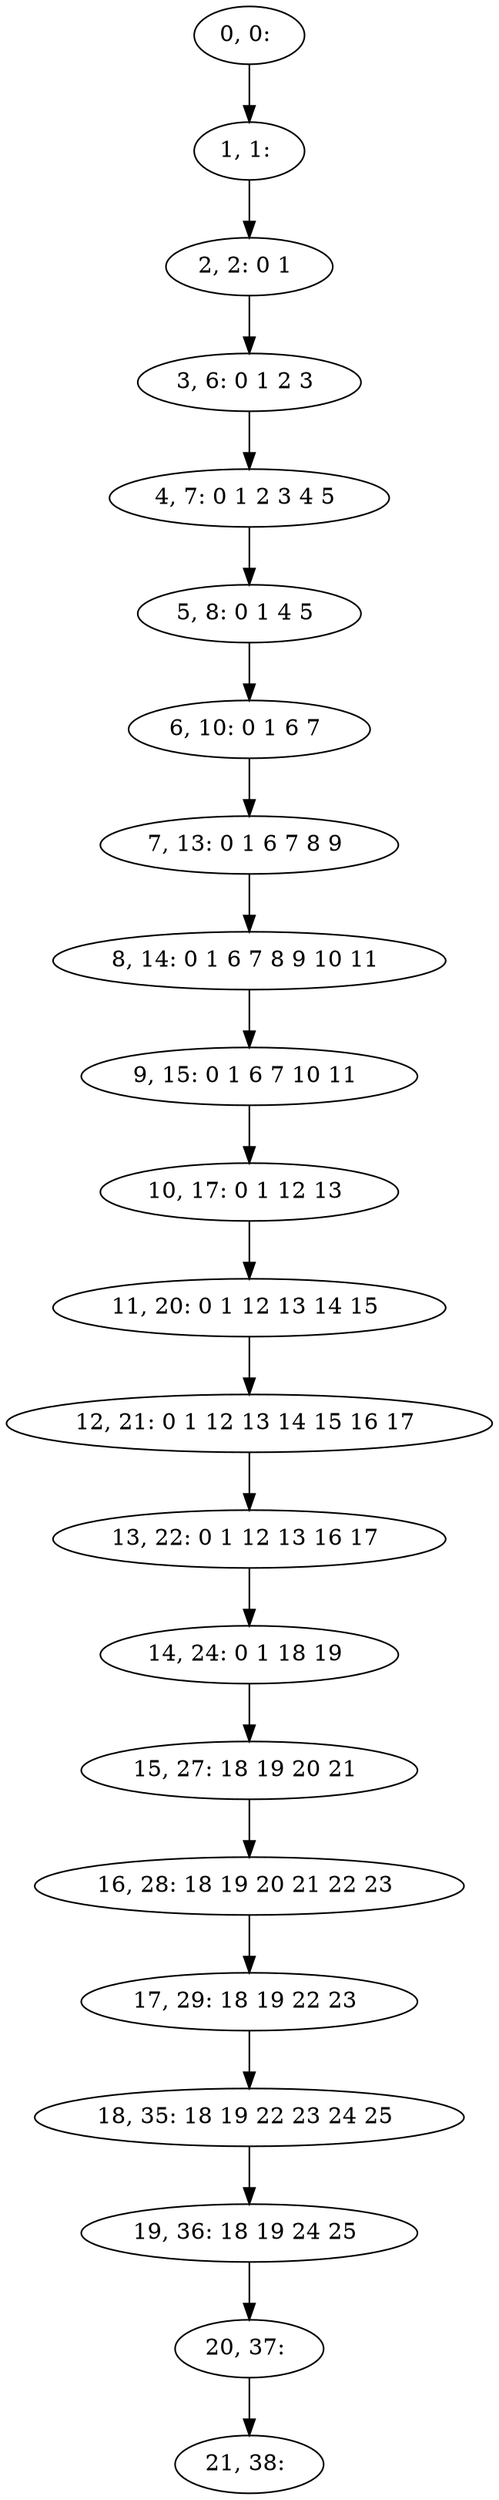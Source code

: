 digraph G {
0[label="0, 0: "];
1[label="1, 1: "];
2[label="2, 2: 0 1 "];
3[label="3, 6: 0 1 2 3 "];
4[label="4, 7: 0 1 2 3 4 5 "];
5[label="5, 8: 0 1 4 5 "];
6[label="6, 10: 0 1 6 7 "];
7[label="7, 13: 0 1 6 7 8 9 "];
8[label="8, 14: 0 1 6 7 8 9 10 11 "];
9[label="9, 15: 0 1 6 7 10 11 "];
10[label="10, 17: 0 1 12 13 "];
11[label="11, 20: 0 1 12 13 14 15 "];
12[label="12, 21: 0 1 12 13 14 15 16 17 "];
13[label="13, 22: 0 1 12 13 16 17 "];
14[label="14, 24: 0 1 18 19 "];
15[label="15, 27: 18 19 20 21 "];
16[label="16, 28: 18 19 20 21 22 23 "];
17[label="17, 29: 18 19 22 23 "];
18[label="18, 35: 18 19 22 23 24 25 "];
19[label="19, 36: 18 19 24 25 "];
20[label="20, 37: "];
21[label="21, 38: "];
0->1 ;
1->2 ;
2->3 ;
3->4 ;
4->5 ;
5->6 ;
6->7 ;
7->8 ;
8->9 ;
9->10 ;
10->11 ;
11->12 ;
12->13 ;
13->14 ;
14->15 ;
15->16 ;
16->17 ;
17->18 ;
18->19 ;
19->20 ;
20->21 ;
}
